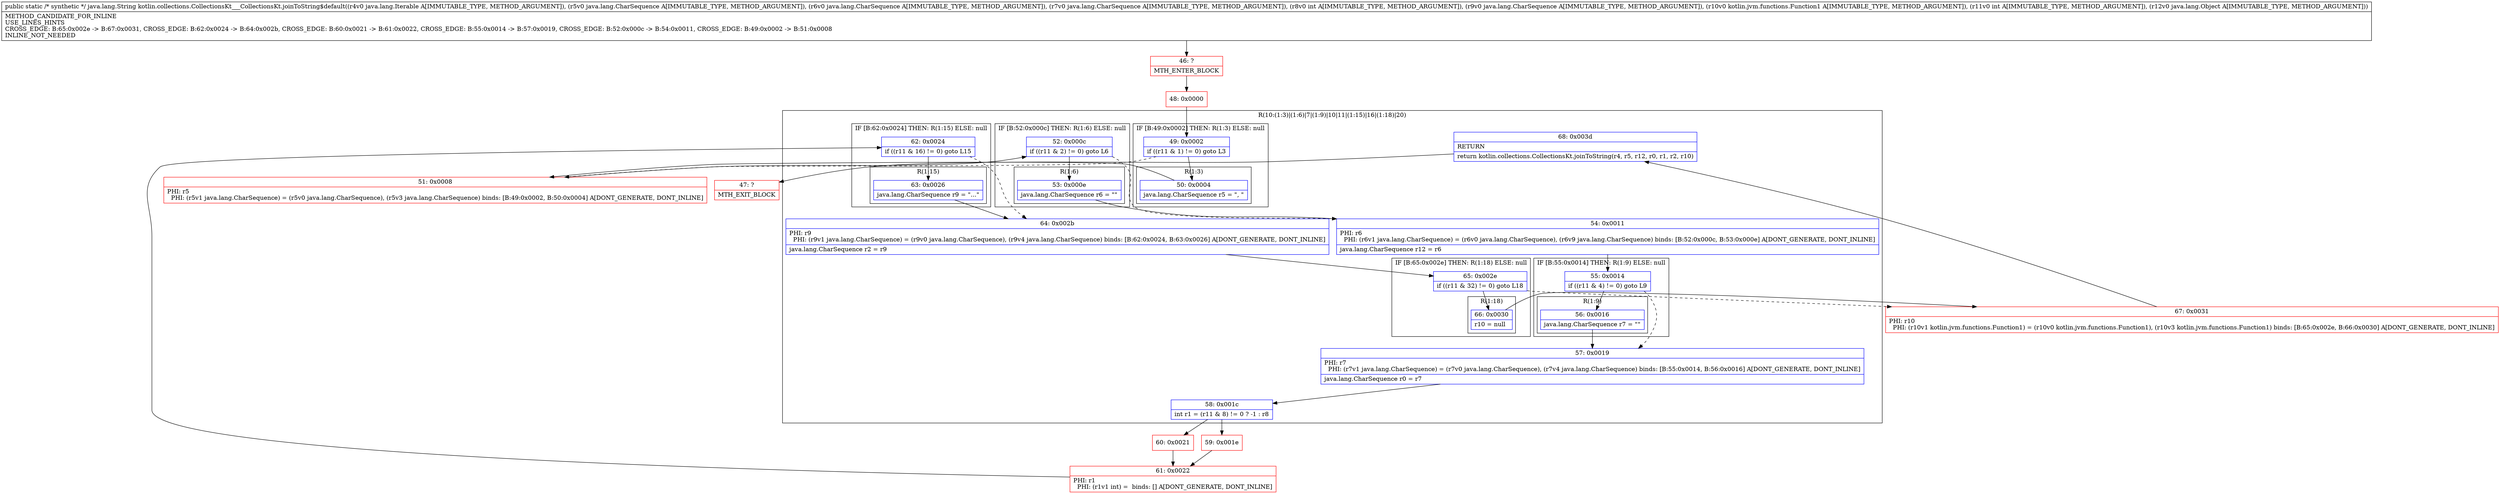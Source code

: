 digraph "CFG forkotlin.collections.CollectionsKt___CollectionsKt.joinToString$default(Ljava\/lang\/Iterable;Ljava\/lang\/CharSequence;Ljava\/lang\/CharSequence;Ljava\/lang\/CharSequence;ILjava\/lang\/CharSequence;Lkotlin\/jvm\/functions\/Function1;ILjava\/lang\/Object;)Ljava\/lang\/String;" {
subgraph cluster_Region_597930605 {
label = "R(10:(1:3)|(1:6)|7|(1:9)|10|11|(1:15)|16|(1:18)|20)";
node [shape=record,color=blue];
subgraph cluster_IfRegion_1398779538 {
label = "IF [B:49:0x0002] THEN: R(1:3) ELSE: null";
node [shape=record,color=blue];
Node_49 [shape=record,label="{49\:\ 0x0002|if ((r11 & 1) != 0) goto L3\l}"];
subgraph cluster_Region_641864736 {
label = "R(1:3)";
node [shape=record,color=blue];
Node_50 [shape=record,label="{50\:\ 0x0004|java.lang.CharSequence r5 = \", \"\l}"];
}
}
subgraph cluster_IfRegion_929743102 {
label = "IF [B:52:0x000c] THEN: R(1:6) ELSE: null";
node [shape=record,color=blue];
Node_52 [shape=record,label="{52\:\ 0x000c|if ((r11 & 2) != 0) goto L6\l}"];
subgraph cluster_Region_507031186 {
label = "R(1:6)";
node [shape=record,color=blue];
Node_53 [shape=record,label="{53\:\ 0x000e|java.lang.CharSequence r6 = \"\"\l}"];
}
}
Node_54 [shape=record,label="{54\:\ 0x0011|PHI: r6 \l  PHI: (r6v1 java.lang.CharSequence) = (r6v0 java.lang.CharSequence), (r6v9 java.lang.CharSequence) binds: [B:52:0x000c, B:53:0x000e] A[DONT_GENERATE, DONT_INLINE]\l|java.lang.CharSequence r12 = r6\l}"];
subgraph cluster_IfRegion_817735929 {
label = "IF [B:55:0x0014] THEN: R(1:9) ELSE: null";
node [shape=record,color=blue];
Node_55 [shape=record,label="{55\:\ 0x0014|if ((r11 & 4) != 0) goto L9\l}"];
subgraph cluster_Region_107502042 {
label = "R(1:9)";
node [shape=record,color=blue];
Node_56 [shape=record,label="{56\:\ 0x0016|java.lang.CharSequence r7 = \"\"\l}"];
}
}
Node_57 [shape=record,label="{57\:\ 0x0019|PHI: r7 \l  PHI: (r7v1 java.lang.CharSequence) = (r7v0 java.lang.CharSequence), (r7v4 java.lang.CharSequence) binds: [B:55:0x0014, B:56:0x0016] A[DONT_GENERATE, DONT_INLINE]\l|java.lang.CharSequence r0 = r7\l}"];
Node_58 [shape=record,label="{58\:\ 0x001c|int r1 = (r11 & 8) != 0 ? \-1 : r8\l}"];
subgraph cluster_IfRegion_1734608089 {
label = "IF [B:62:0x0024] THEN: R(1:15) ELSE: null";
node [shape=record,color=blue];
Node_62 [shape=record,label="{62\:\ 0x0024|if ((r11 & 16) != 0) goto L15\l}"];
subgraph cluster_Region_1014200985 {
label = "R(1:15)";
node [shape=record,color=blue];
Node_63 [shape=record,label="{63\:\ 0x0026|java.lang.CharSequence r9 = \"...\"\l}"];
}
}
Node_64 [shape=record,label="{64\:\ 0x002b|PHI: r9 \l  PHI: (r9v1 java.lang.CharSequence) = (r9v0 java.lang.CharSequence), (r9v4 java.lang.CharSequence) binds: [B:62:0x0024, B:63:0x0026] A[DONT_GENERATE, DONT_INLINE]\l|java.lang.CharSequence r2 = r9\l}"];
subgraph cluster_IfRegion_1632954254 {
label = "IF [B:65:0x002e] THEN: R(1:18) ELSE: null";
node [shape=record,color=blue];
Node_65 [shape=record,label="{65\:\ 0x002e|if ((r11 & 32) != 0) goto L18\l}"];
subgraph cluster_Region_632739063 {
label = "R(1:18)";
node [shape=record,color=blue];
Node_66 [shape=record,label="{66\:\ 0x0030|r10 = null\l}"];
}
}
Node_68 [shape=record,label="{68\:\ 0x003d|RETURN\l|return kotlin.collections.CollectionsKt.joinToString(r4, r5, r12, r0, r1, r2, r10)\l}"];
}
Node_46 [shape=record,color=red,label="{46\:\ ?|MTH_ENTER_BLOCK\l}"];
Node_48 [shape=record,color=red,label="{48\:\ 0x0000}"];
Node_51 [shape=record,color=red,label="{51\:\ 0x0008|PHI: r5 \l  PHI: (r5v1 java.lang.CharSequence) = (r5v0 java.lang.CharSequence), (r5v3 java.lang.CharSequence) binds: [B:49:0x0002, B:50:0x0004] A[DONT_GENERATE, DONT_INLINE]\l}"];
Node_59 [shape=record,color=red,label="{59\:\ 0x001e}"];
Node_61 [shape=record,color=red,label="{61\:\ 0x0022|PHI: r1 \l  PHI: (r1v1 int) =  binds: [] A[DONT_GENERATE, DONT_INLINE]\l}"];
Node_67 [shape=record,color=red,label="{67\:\ 0x0031|PHI: r10 \l  PHI: (r10v1 kotlin.jvm.functions.Function1) = (r10v0 kotlin.jvm.functions.Function1), (r10v3 kotlin.jvm.functions.Function1) binds: [B:65:0x002e, B:66:0x0030] A[DONT_GENERATE, DONT_INLINE]\l}"];
Node_47 [shape=record,color=red,label="{47\:\ ?|MTH_EXIT_BLOCK\l}"];
Node_60 [shape=record,color=red,label="{60\:\ 0x0021}"];
MethodNode[shape=record,label="{public static \/* synthetic *\/ java.lang.String kotlin.collections.CollectionsKt___CollectionsKt.joinToString$default((r4v0 java.lang.Iterable A[IMMUTABLE_TYPE, METHOD_ARGUMENT]), (r5v0 java.lang.CharSequence A[IMMUTABLE_TYPE, METHOD_ARGUMENT]), (r6v0 java.lang.CharSequence A[IMMUTABLE_TYPE, METHOD_ARGUMENT]), (r7v0 java.lang.CharSequence A[IMMUTABLE_TYPE, METHOD_ARGUMENT]), (r8v0 int A[IMMUTABLE_TYPE, METHOD_ARGUMENT]), (r9v0 java.lang.CharSequence A[IMMUTABLE_TYPE, METHOD_ARGUMENT]), (r10v0 kotlin.jvm.functions.Function1 A[IMMUTABLE_TYPE, METHOD_ARGUMENT]), (r11v0 int A[IMMUTABLE_TYPE, METHOD_ARGUMENT]), (r12v0 java.lang.Object A[IMMUTABLE_TYPE, METHOD_ARGUMENT]))  | METHOD_CANDIDATE_FOR_INLINE\lUSE_LINES_HINTS\lCROSS_EDGE: B:65:0x002e \-\> B:67:0x0031, CROSS_EDGE: B:62:0x0024 \-\> B:64:0x002b, CROSS_EDGE: B:60:0x0021 \-\> B:61:0x0022, CROSS_EDGE: B:55:0x0014 \-\> B:57:0x0019, CROSS_EDGE: B:52:0x000c \-\> B:54:0x0011, CROSS_EDGE: B:49:0x0002 \-\> B:51:0x0008\lINLINE_NOT_NEEDED\l}"];
MethodNode -> Node_46;Node_49 -> Node_50;
Node_49 -> Node_51[style=dashed];
Node_50 -> Node_51;
Node_52 -> Node_53;
Node_52 -> Node_54[style=dashed];
Node_53 -> Node_54;
Node_54 -> Node_55;
Node_55 -> Node_56;
Node_55 -> Node_57[style=dashed];
Node_56 -> Node_57;
Node_57 -> Node_58;
Node_58 -> Node_59;
Node_58 -> Node_60;
Node_62 -> Node_63;
Node_62 -> Node_64[style=dashed];
Node_63 -> Node_64;
Node_64 -> Node_65;
Node_65 -> Node_66;
Node_65 -> Node_67[style=dashed];
Node_66 -> Node_67;
Node_68 -> Node_47;
Node_46 -> Node_48;
Node_48 -> Node_49;
Node_51 -> Node_52;
Node_59 -> Node_61;
Node_61 -> Node_62;
Node_67 -> Node_68;
Node_60 -> Node_61;
}

